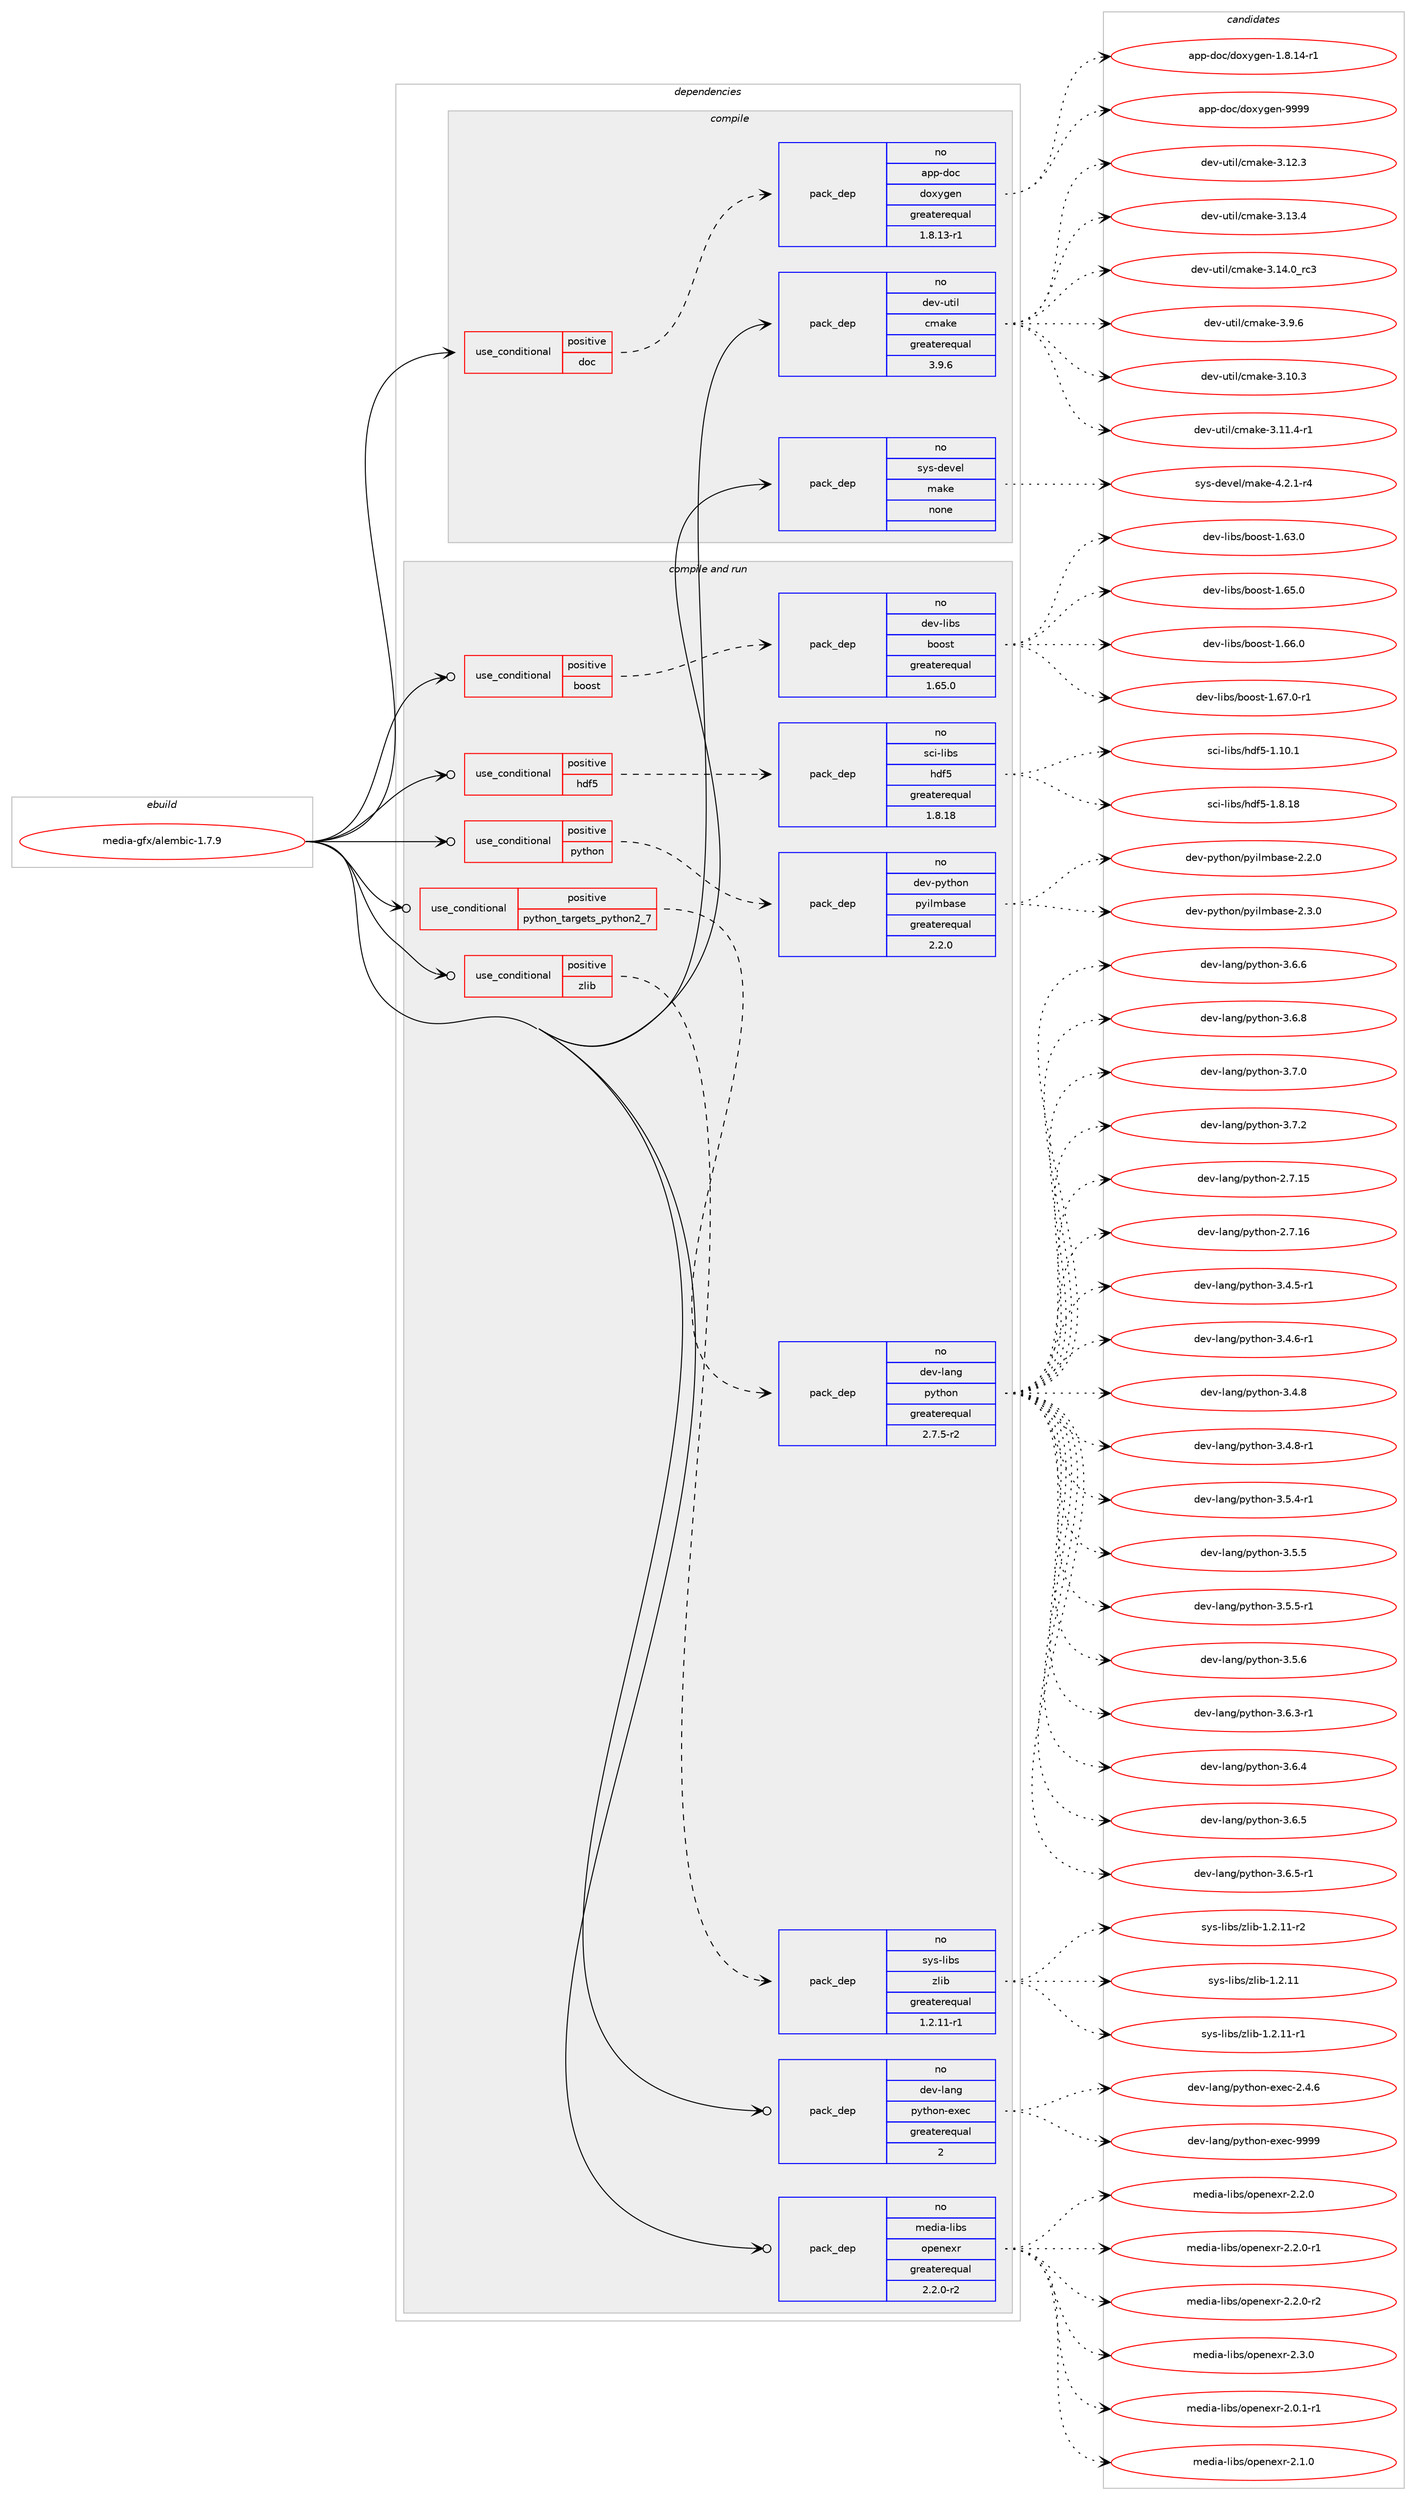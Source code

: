digraph prolog {

# *************
# Graph options
# *************

newrank=true;
concentrate=true;
compound=true;
graph [rankdir=LR,fontname=Helvetica,fontsize=10,ranksep=1.5];#, ranksep=2.5, nodesep=0.2];
edge  [arrowhead=vee];
node  [fontname=Helvetica,fontsize=10];

# **********
# The ebuild
# **********

subgraph cluster_leftcol {
color=gray;
rank=same;
label=<<i>ebuild</i>>;
id [label="media-gfx/alembic-1.7.9", color=red, width=4, href="../media-gfx/alembic-1.7.9.svg"];
}

# ****************
# The dependencies
# ****************

subgraph cluster_midcol {
color=gray;
label=<<i>dependencies</i>>;
subgraph cluster_compile {
fillcolor="#eeeeee";
style=filled;
label=<<i>compile</i>>;
subgraph cond431937 {
dependency1601349 [label=<<TABLE BORDER="0" CELLBORDER="1" CELLSPACING="0" CELLPADDING="4"><TR><TD ROWSPAN="3" CELLPADDING="10">use_conditional</TD></TR><TR><TD>positive</TD></TR><TR><TD>doc</TD></TR></TABLE>>, shape=none, color=red];
subgraph pack1143877 {
dependency1601350 [label=<<TABLE BORDER="0" CELLBORDER="1" CELLSPACING="0" CELLPADDING="4" WIDTH="220"><TR><TD ROWSPAN="6" CELLPADDING="30">pack_dep</TD></TR><TR><TD WIDTH="110">no</TD></TR><TR><TD>app-doc</TD></TR><TR><TD>doxygen</TD></TR><TR><TD>greaterequal</TD></TR><TR><TD>1.8.13-r1</TD></TR></TABLE>>, shape=none, color=blue];
}
dependency1601349:e -> dependency1601350:w [weight=20,style="dashed",arrowhead="vee"];
}
id:e -> dependency1601349:w [weight=20,style="solid",arrowhead="vee"];
subgraph pack1143878 {
dependency1601351 [label=<<TABLE BORDER="0" CELLBORDER="1" CELLSPACING="0" CELLPADDING="4" WIDTH="220"><TR><TD ROWSPAN="6" CELLPADDING="30">pack_dep</TD></TR><TR><TD WIDTH="110">no</TD></TR><TR><TD>dev-util</TD></TR><TR><TD>cmake</TD></TR><TR><TD>greaterequal</TD></TR><TR><TD>3.9.6</TD></TR></TABLE>>, shape=none, color=blue];
}
id:e -> dependency1601351:w [weight=20,style="solid",arrowhead="vee"];
subgraph pack1143879 {
dependency1601352 [label=<<TABLE BORDER="0" CELLBORDER="1" CELLSPACING="0" CELLPADDING="4" WIDTH="220"><TR><TD ROWSPAN="6" CELLPADDING="30">pack_dep</TD></TR><TR><TD WIDTH="110">no</TD></TR><TR><TD>sys-devel</TD></TR><TR><TD>make</TD></TR><TR><TD>none</TD></TR><TR><TD></TD></TR></TABLE>>, shape=none, color=blue];
}
id:e -> dependency1601352:w [weight=20,style="solid",arrowhead="vee"];
}
subgraph cluster_compileandrun {
fillcolor="#eeeeee";
style=filled;
label=<<i>compile and run</i>>;
subgraph cond431938 {
dependency1601353 [label=<<TABLE BORDER="0" CELLBORDER="1" CELLSPACING="0" CELLPADDING="4"><TR><TD ROWSPAN="3" CELLPADDING="10">use_conditional</TD></TR><TR><TD>positive</TD></TR><TR><TD>boost</TD></TR></TABLE>>, shape=none, color=red];
subgraph pack1143880 {
dependency1601354 [label=<<TABLE BORDER="0" CELLBORDER="1" CELLSPACING="0" CELLPADDING="4" WIDTH="220"><TR><TD ROWSPAN="6" CELLPADDING="30">pack_dep</TD></TR><TR><TD WIDTH="110">no</TD></TR><TR><TD>dev-libs</TD></TR><TR><TD>boost</TD></TR><TR><TD>greaterequal</TD></TR><TR><TD>1.65.0</TD></TR></TABLE>>, shape=none, color=blue];
}
dependency1601353:e -> dependency1601354:w [weight=20,style="dashed",arrowhead="vee"];
}
id:e -> dependency1601353:w [weight=20,style="solid",arrowhead="odotvee"];
subgraph cond431939 {
dependency1601355 [label=<<TABLE BORDER="0" CELLBORDER="1" CELLSPACING="0" CELLPADDING="4"><TR><TD ROWSPAN="3" CELLPADDING="10">use_conditional</TD></TR><TR><TD>positive</TD></TR><TR><TD>hdf5</TD></TR></TABLE>>, shape=none, color=red];
subgraph pack1143881 {
dependency1601356 [label=<<TABLE BORDER="0" CELLBORDER="1" CELLSPACING="0" CELLPADDING="4" WIDTH="220"><TR><TD ROWSPAN="6" CELLPADDING="30">pack_dep</TD></TR><TR><TD WIDTH="110">no</TD></TR><TR><TD>sci-libs</TD></TR><TR><TD>hdf5</TD></TR><TR><TD>greaterequal</TD></TR><TR><TD>1.8.18</TD></TR></TABLE>>, shape=none, color=blue];
}
dependency1601355:e -> dependency1601356:w [weight=20,style="dashed",arrowhead="vee"];
}
id:e -> dependency1601355:w [weight=20,style="solid",arrowhead="odotvee"];
subgraph cond431940 {
dependency1601357 [label=<<TABLE BORDER="0" CELLBORDER="1" CELLSPACING="0" CELLPADDING="4"><TR><TD ROWSPAN="3" CELLPADDING="10">use_conditional</TD></TR><TR><TD>positive</TD></TR><TR><TD>python</TD></TR></TABLE>>, shape=none, color=red];
subgraph pack1143882 {
dependency1601358 [label=<<TABLE BORDER="0" CELLBORDER="1" CELLSPACING="0" CELLPADDING="4" WIDTH="220"><TR><TD ROWSPAN="6" CELLPADDING="30">pack_dep</TD></TR><TR><TD WIDTH="110">no</TD></TR><TR><TD>dev-python</TD></TR><TR><TD>pyilmbase</TD></TR><TR><TD>greaterequal</TD></TR><TR><TD>2.2.0</TD></TR></TABLE>>, shape=none, color=blue];
}
dependency1601357:e -> dependency1601358:w [weight=20,style="dashed",arrowhead="vee"];
}
id:e -> dependency1601357:w [weight=20,style="solid",arrowhead="odotvee"];
subgraph cond431941 {
dependency1601359 [label=<<TABLE BORDER="0" CELLBORDER="1" CELLSPACING="0" CELLPADDING="4"><TR><TD ROWSPAN="3" CELLPADDING="10">use_conditional</TD></TR><TR><TD>positive</TD></TR><TR><TD>python_targets_python2_7</TD></TR></TABLE>>, shape=none, color=red];
subgraph pack1143883 {
dependency1601360 [label=<<TABLE BORDER="0" CELLBORDER="1" CELLSPACING="0" CELLPADDING="4" WIDTH="220"><TR><TD ROWSPAN="6" CELLPADDING="30">pack_dep</TD></TR><TR><TD WIDTH="110">no</TD></TR><TR><TD>dev-lang</TD></TR><TR><TD>python</TD></TR><TR><TD>greaterequal</TD></TR><TR><TD>2.7.5-r2</TD></TR></TABLE>>, shape=none, color=blue];
}
dependency1601359:e -> dependency1601360:w [weight=20,style="dashed",arrowhead="vee"];
}
id:e -> dependency1601359:w [weight=20,style="solid",arrowhead="odotvee"];
subgraph cond431942 {
dependency1601361 [label=<<TABLE BORDER="0" CELLBORDER="1" CELLSPACING="0" CELLPADDING="4"><TR><TD ROWSPAN="3" CELLPADDING="10">use_conditional</TD></TR><TR><TD>positive</TD></TR><TR><TD>zlib</TD></TR></TABLE>>, shape=none, color=red];
subgraph pack1143884 {
dependency1601362 [label=<<TABLE BORDER="0" CELLBORDER="1" CELLSPACING="0" CELLPADDING="4" WIDTH="220"><TR><TD ROWSPAN="6" CELLPADDING="30">pack_dep</TD></TR><TR><TD WIDTH="110">no</TD></TR><TR><TD>sys-libs</TD></TR><TR><TD>zlib</TD></TR><TR><TD>greaterequal</TD></TR><TR><TD>1.2.11-r1</TD></TR></TABLE>>, shape=none, color=blue];
}
dependency1601361:e -> dependency1601362:w [weight=20,style="dashed",arrowhead="vee"];
}
id:e -> dependency1601361:w [weight=20,style="solid",arrowhead="odotvee"];
subgraph pack1143885 {
dependency1601363 [label=<<TABLE BORDER="0" CELLBORDER="1" CELLSPACING="0" CELLPADDING="4" WIDTH="220"><TR><TD ROWSPAN="6" CELLPADDING="30">pack_dep</TD></TR><TR><TD WIDTH="110">no</TD></TR><TR><TD>dev-lang</TD></TR><TR><TD>python-exec</TD></TR><TR><TD>greaterequal</TD></TR><TR><TD>2</TD></TR></TABLE>>, shape=none, color=blue];
}
id:e -> dependency1601363:w [weight=20,style="solid",arrowhead="odotvee"];
subgraph pack1143886 {
dependency1601364 [label=<<TABLE BORDER="0" CELLBORDER="1" CELLSPACING="0" CELLPADDING="4" WIDTH="220"><TR><TD ROWSPAN="6" CELLPADDING="30">pack_dep</TD></TR><TR><TD WIDTH="110">no</TD></TR><TR><TD>media-libs</TD></TR><TR><TD>openexr</TD></TR><TR><TD>greaterequal</TD></TR><TR><TD>2.2.0-r2</TD></TR></TABLE>>, shape=none, color=blue];
}
id:e -> dependency1601364:w [weight=20,style="solid",arrowhead="odotvee"];
}
subgraph cluster_run {
fillcolor="#eeeeee";
style=filled;
label=<<i>run</i>>;
}
}

# **************
# The candidates
# **************

subgraph cluster_choices {
rank=same;
color=gray;
label=<<i>candidates</i>>;

subgraph choice1143877 {
color=black;
nodesep=1;
choice97112112451001119947100111120121103101110454946564649524511449 [label="app-doc/doxygen-1.8.14-r1", color=red, width=4,href="../app-doc/doxygen-1.8.14-r1.svg"];
choice971121124510011199471001111201211031011104557575757 [label="app-doc/doxygen-9999", color=red, width=4,href="../app-doc/doxygen-9999.svg"];
dependency1601350:e -> choice97112112451001119947100111120121103101110454946564649524511449:w [style=dotted,weight="100"];
dependency1601350:e -> choice971121124510011199471001111201211031011104557575757:w [style=dotted,weight="100"];
}
subgraph choice1143878 {
color=black;
nodesep=1;
choice1001011184511711610510847991099710710145514649484651 [label="dev-util/cmake-3.10.3", color=red, width=4,href="../dev-util/cmake-3.10.3.svg"];
choice10010111845117116105108479910997107101455146494946524511449 [label="dev-util/cmake-3.11.4-r1", color=red, width=4,href="../dev-util/cmake-3.11.4-r1.svg"];
choice1001011184511711610510847991099710710145514649504651 [label="dev-util/cmake-3.12.3", color=red, width=4,href="../dev-util/cmake-3.12.3.svg"];
choice1001011184511711610510847991099710710145514649514652 [label="dev-util/cmake-3.13.4", color=red, width=4,href="../dev-util/cmake-3.13.4.svg"];
choice1001011184511711610510847991099710710145514649524648951149951 [label="dev-util/cmake-3.14.0_rc3", color=red, width=4,href="../dev-util/cmake-3.14.0_rc3.svg"];
choice10010111845117116105108479910997107101455146574654 [label="dev-util/cmake-3.9.6", color=red, width=4,href="../dev-util/cmake-3.9.6.svg"];
dependency1601351:e -> choice1001011184511711610510847991099710710145514649484651:w [style=dotted,weight="100"];
dependency1601351:e -> choice10010111845117116105108479910997107101455146494946524511449:w [style=dotted,weight="100"];
dependency1601351:e -> choice1001011184511711610510847991099710710145514649504651:w [style=dotted,weight="100"];
dependency1601351:e -> choice1001011184511711610510847991099710710145514649514652:w [style=dotted,weight="100"];
dependency1601351:e -> choice1001011184511711610510847991099710710145514649524648951149951:w [style=dotted,weight="100"];
dependency1601351:e -> choice10010111845117116105108479910997107101455146574654:w [style=dotted,weight="100"];
}
subgraph choice1143879 {
color=black;
nodesep=1;
choice1151211154510010111810110847109971071014552465046494511452 [label="sys-devel/make-4.2.1-r4", color=red, width=4,href="../sys-devel/make-4.2.1-r4.svg"];
dependency1601352:e -> choice1151211154510010111810110847109971071014552465046494511452:w [style=dotted,weight="100"];
}
subgraph choice1143880 {
color=black;
nodesep=1;
choice1001011184510810598115479811111111511645494654514648 [label="dev-libs/boost-1.63.0", color=red, width=4,href="../dev-libs/boost-1.63.0.svg"];
choice1001011184510810598115479811111111511645494654534648 [label="dev-libs/boost-1.65.0", color=red, width=4,href="../dev-libs/boost-1.65.0.svg"];
choice1001011184510810598115479811111111511645494654544648 [label="dev-libs/boost-1.66.0", color=red, width=4,href="../dev-libs/boost-1.66.0.svg"];
choice10010111845108105981154798111111115116454946545546484511449 [label="dev-libs/boost-1.67.0-r1", color=red, width=4,href="../dev-libs/boost-1.67.0-r1.svg"];
dependency1601354:e -> choice1001011184510810598115479811111111511645494654514648:w [style=dotted,weight="100"];
dependency1601354:e -> choice1001011184510810598115479811111111511645494654534648:w [style=dotted,weight="100"];
dependency1601354:e -> choice1001011184510810598115479811111111511645494654544648:w [style=dotted,weight="100"];
dependency1601354:e -> choice10010111845108105981154798111111115116454946545546484511449:w [style=dotted,weight="100"];
}
subgraph choice1143881 {
color=black;
nodesep=1;
choice115991054510810598115471041001025345494649484649 [label="sci-libs/hdf5-1.10.1", color=red, width=4,href="../sci-libs/hdf5-1.10.1.svg"];
choice115991054510810598115471041001025345494656464956 [label="sci-libs/hdf5-1.8.18", color=red, width=4,href="../sci-libs/hdf5-1.8.18.svg"];
dependency1601356:e -> choice115991054510810598115471041001025345494649484649:w [style=dotted,weight="100"];
dependency1601356:e -> choice115991054510810598115471041001025345494656464956:w [style=dotted,weight="100"];
}
subgraph choice1143882 {
color=black;
nodesep=1;
choice10010111845112121116104111110471121211051081099897115101455046504648 [label="dev-python/pyilmbase-2.2.0", color=red, width=4,href="../dev-python/pyilmbase-2.2.0.svg"];
choice10010111845112121116104111110471121211051081099897115101455046514648 [label="dev-python/pyilmbase-2.3.0", color=red, width=4,href="../dev-python/pyilmbase-2.3.0.svg"];
dependency1601358:e -> choice10010111845112121116104111110471121211051081099897115101455046504648:w [style=dotted,weight="100"];
dependency1601358:e -> choice10010111845112121116104111110471121211051081099897115101455046514648:w [style=dotted,weight="100"];
}
subgraph choice1143883 {
color=black;
nodesep=1;
choice10010111845108971101034711212111610411111045504655464953 [label="dev-lang/python-2.7.15", color=red, width=4,href="../dev-lang/python-2.7.15.svg"];
choice10010111845108971101034711212111610411111045504655464954 [label="dev-lang/python-2.7.16", color=red, width=4,href="../dev-lang/python-2.7.16.svg"];
choice1001011184510897110103471121211161041111104551465246534511449 [label="dev-lang/python-3.4.5-r1", color=red, width=4,href="../dev-lang/python-3.4.5-r1.svg"];
choice1001011184510897110103471121211161041111104551465246544511449 [label="dev-lang/python-3.4.6-r1", color=red, width=4,href="../dev-lang/python-3.4.6-r1.svg"];
choice100101118451089711010347112121116104111110455146524656 [label="dev-lang/python-3.4.8", color=red, width=4,href="../dev-lang/python-3.4.8.svg"];
choice1001011184510897110103471121211161041111104551465246564511449 [label="dev-lang/python-3.4.8-r1", color=red, width=4,href="../dev-lang/python-3.4.8-r1.svg"];
choice1001011184510897110103471121211161041111104551465346524511449 [label="dev-lang/python-3.5.4-r1", color=red, width=4,href="../dev-lang/python-3.5.4-r1.svg"];
choice100101118451089711010347112121116104111110455146534653 [label="dev-lang/python-3.5.5", color=red, width=4,href="../dev-lang/python-3.5.5.svg"];
choice1001011184510897110103471121211161041111104551465346534511449 [label="dev-lang/python-3.5.5-r1", color=red, width=4,href="../dev-lang/python-3.5.5-r1.svg"];
choice100101118451089711010347112121116104111110455146534654 [label="dev-lang/python-3.5.6", color=red, width=4,href="../dev-lang/python-3.5.6.svg"];
choice1001011184510897110103471121211161041111104551465446514511449 [label="dev-lang/python-3.6.3-r1", color=red, width=4,href="../dev-lang/python-3.6.3-r1.svg"];
choice100101118451089711010347112121116104111110455146544652 [label="dev-lang/python-3.6.4", color=red, width=4,href="../dev-lang/python-3.6.4.svg"];
choice100101118451089711010347112121116104111110455146544653 [label="dev-lang/python-3.6.5", color=red, width=4,href="../dev-lang/python-3.6.5.svg"];
choice1001011184510897110103471121211161041111104551465446534511449 [label="dev-lang/python-3.6.5-r1", color=red, width=4,href="../dev-lang/python-3.6.5-r1.svg"];
choice100101118451089711010347112121116104111110455146544654 [label="dev-lang/python-3.6.6", color=red, width=4,href="../dev-lang/python-3.6.6.svg"];
choice100101118451089711010347112121116104111110455146544656 [label="dev-lang/python-3.6.8", color=red, width=4,href="../dev-lang/python-3.6.8.svg"];
choice100101118451089711010347112121116104111110455146554648 [label="dev-lang/python-3.7.0", color=red, width=4,href="../dev-lang/python-3.7.0.svg"];
choice100101118451089711010347112121116104111110455146554650 [label="dev-lang/python-3.7.2", color=red, width=4,href="../dev-lang/python-3.7.2.svg"];
dependency1601360:e -> choice10010111845108971101034711212111610411111045504655464953:w [style=dotted,weight="100"];
dependency1601360:e -> choice10010111845108971101034711212111610411111045504655464954:w [style=dotted,weight="100"];
dependency1601360:e -> choice1001011184510897110103471121211161041111104551465246534511449:w [style=dotted,weight="100"];
dependency1601360:e -> choice1001011184510897110103471121211161041111104551465246544511449:w [style=dotted,weight="100"];
dependency1601360:e -> choice100101118451089711010347112121116104111110455146524656:w [style=dotted,weight="100"];
dependency1601360:e -> choice1001011184510897110103471121211161041111104551465246564511449:w [style=dotted,weight="100"];
dependency1601360:e -> choice1001011184510897110103471121211161041111104551465346524511449:w [style=dotted,weight="100"];
dependency1601360:e -> choice100101118451089711010347112121116104111110455146534653:w [style=dotted,weight="100"];
dependency1601360:e -> choice1001011184510897110103471121211161041111104551465346534511449:w [style=dotted,weight="100"];
dependency1601360:e -> choice100101118451089711010347112121116104111110455146534654:w [style=dotted,weight="100"];
dependency1601360:e -> choice1001011184510897110103471121211161041111104551465446514511449:w [style=dotted,weight="100"];
dependency1601360:e -> choice100101118451089711010347112121116104111110455146544652:w [style=dotted,weight="100"];
dependency1601360:e -> choice100101118451089711010347112121116104111110455146544653:w [style=dotted,weight="100"];
dependency1601360:e -> choice1001011184510897110103471121211161041111104551465446534511449:w [style=dotted,weight="100"];
dependency1601360:e -> choice100101118451089711010347112121116104111110455146544654:w [style=dotted,weight="100"];
dependency1601360:e -> choice100101118451089711010347112121116104111110455146544656:w [style=dotted,weight="100"];
dependency1601360:e -> choice100101118451089711010347112121116104111110455146554648:w [style=dotted,weight="100"];
dependency1601360:e -> choice100101118451089711010347112121116104111110455146554650:w [style=dotted,weight="100"];
}
subgraph choice1143884 {
color=black;
nodesep=1;
choice1151211154510810598115471221081059845494650464949 [label="sys-libs/zlib-1.2.11", color=red, width=4,href="../sys-libs/zlib-1.2.11.svg"];
choice11512111545108105981154712210810598454946504649494511449 [label="sys-libs/zlib-1.2.11-r1", color=red, width=4,href="../sys-libs/zlib-1.2.11-r1.svg"];
choice11512111545108105981154712210810598454946504649494511450 [label="sys-libs/zlib-1.2.11-r2", color=red, width=4,href="../sys-libs/zlib-1.2.11-r2.svg"];
dependency1601362:e -> choice1151211154510810598115471221081059845494650464949:w [style=dotted,weight="100"];
dependency1601362:e -> choice11512111545108105981154712210810598454946504649494511449:w [style=dotted,weight="100"];
dependency1601362:e -> choice11512111545108105981154712210810598454946504649494511450:w [style=dotted,weight="100"];
}
subgraph choice1143885 {
color=black;
nodesep=1;
choice1001011184510897110103471121211161041111104510112010199455046524654 [label="dev-lang/python-exec-2.4.6", color=red, width=4,href="../dev-lang/python-exec-2.4.6.svg"];
choice10010111845108971101034711212111610411111045101120101994557575757 [label="dev-lang/python-exec-9999", color=red, width=4,href="../dev-lang/python-exec-9999.svg"];
dependency1601363:e -> choice1001011184510897110103471121211161041111104510112010199455046524654:w [style=dotted,weight="100"];
dependency1601363:e -> choice10010111845108971101034711212111610411111045101120101994557575757:w [style=dotted,weight="100"];
}
subgraph choice1143886 {
color=black;
nodesep=1;
choice109101100105974510810598115471111121011101011201144550464846494511449 [label="media-libs/openexr-2.0.1-r1", color=red, width=4,href="../media-libs/openexr-2.0.1-r1.svg"];
choice10910110010597451081059811547111112101110101120114455046494648 [label="media-libs/openexr-2.1.0", color=red, width=4,href="../media-libs/openexr-2.1.0.svg"];
choice10910110010597451081059811547111112101110101120114455046504648 [label="media-libs/openexr-2.2.0", color=red, width=4,href="../media-libs/openexr-2.2.0.svg"];
choice109101100105974510810598115471111121011101011201144550465046484511449 [label="media-libs/openexr-2.2.0-r1", color=red, width=4,href="../media-libs/openexr-2.2.0-r1.svg"];
choice109101100105974510810598115471111121011101011201144550465046484511450 [label="media-libs/openexr-2.2.0-r2", color=red, width=4,href="../media-libs/openexr-2.2.0-r2.svg"];
choice10910110010597451081059811547111112101110101120114455046514648 [label="media-libs/openexr-2.3.0", color=red, width=4,href="../media-libs/openexr-2.3.0.svg"];
dependency1601364:e -> choice109101100105974510810598115471111121011101011201144550464846494511449:w [style=dotted,weight="100"];
dependency1601364:e -> choice10910110010597451081059811547111112101110101120114455046494648:w [style=dotted,weight="100"];
dependency1601364:e -> choice10910110010597451081059811547111112101110101120114455046504648:w [style=dotted,weight="100"];
dependency1601364:e -> choice109101100105974510810598115471111121011101011201144550465046484511449:w [style=dotted,weight="100"];
dependency1601364:e -> choice109101100105974510810598115471111121011101011201144550465046484511450:w [style=dotted,weight="100"];
dependency1601364:e -> choice10910110010597451081059811547111112101110101120114455046514648:w [style=dotted,weight="100"];
}
}

}
